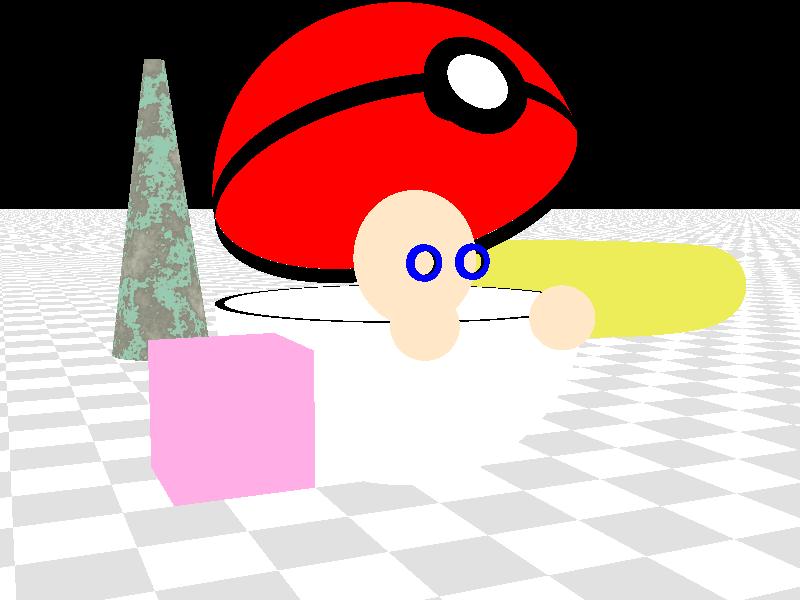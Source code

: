 #include "colors.inc"
#include "stones.inc"
#include "textures.inc"
#include "shapes.inc"
#include "glass.inc"
#include "metals.inc"
#include "woods.inc"
camera {
    location  <-4, 1, -9>
    look_at   <0, 0, 0>
    angle 48
}

light_source { 
    <2, 4, -3>
    color White
}

plane {
    y, -2
    texture {
        pigment {
        checker
        color Gray
        color White
        }
        finish {
        diffuse 0.4
        ambient 0.2
        phong 1
        phong_size 100
        reflection 0.25
        }
    }
}

cone {
    <-1, 4, 10>, 0.2    // Center and radius of one end
    <-1, -2, 10>, 1.0    // Center and radius of other end
    texture { T_Stone25 scale 4 }
}

box {
    <-3,-1,-3>
    <-2,0,-2>
    texture {
    pigment { NeonPink filter .9}
    finish {
      ambient .1
      diffuse .4
      reflection .1
    }
  }
}

#declare T = torus {
    4, 1
    texture {
        pigment { BrightGold }
        finish {
            ambient .1
            diffuse .4
            reflection .25
            specular 1
            metallic
        }
  }
}

object {
    T
    translate x*10
    translate y*-1
    translate z*12

}


#declare PokeballTop = merge {
    difference {
        sphere {
            <0,0,0>, 2
            texture {
                pigment { color Red }
                finish {phong 1 metallic}
            }
        }
        box {
            <-2, -2, -2> 
            <2, 0, 2>
        }
    }
    merge {
        difference {
            cylinder {
                <0,  .1, 0>,
                <0, -.1, 0>,
                2
                open
                texture {
                    pigment {color Black}
                }
            }
            sphere {
                <0, 0, -2>
                .5
            }
        }
        difference {
            cylinder {
                <0, 0, -2>
                <0, 0, -1.9>
                .5
                texture {
                    pigment {color Black}
                }
            }
            sphere {
                <0, 0, -2>
                .3
            }
        }
        cylinder {
            <0, 0, -2>
            <0, 0, -1.9>
            .3
            texture {
                pigment {color White}
            }
        }
        cylinder {
            <0, 0, -2.1>
            <0, 0, -2>
            .2
            texture {
                pigment {color White}
            }
        }
    }
}

#declare PokeballBottom = difference {
    difference {
        sphere {
            <0,0,0>, 2
            texture {
                pigment { color White }
                finish {phong 1 metallic}
            }
        }
        box {
            <-2, 0, -2> 
            <2, 2, 2>
        }
    }
    sphere {
        <0,0,0> 1.9
        texture {
            pigment { color White }
            finish {phong 1}
        }
    }
}

#declare Pokeball = merge {
    object {
        PokeballTop
        rotate 30*x
        translate y*1.15

    }
    PokeballBottom
}

#declare Head = merge {
    sphere {
        <0, 0, -.8>
        .6
        scale <.9,1,.9>
        texture {
            pigment {color <1,.803,.58>}
        }
    }
    difference {
        cylinder {
            <-.22, 0, -1.4>
            <-.22, 0, -1.35>
            .15
            texture {
                pigment {color Blue}
            }
        }
        sphere {
            <-.22, 0, -1.37>
            .1
        }
    }
    difference {
        cylinder {
            <.22, 0, -1.4>
            <.22, 0, -1.35>
            .15
            texture {
                pigment {color Blue}
            }
        }
        sphere {
            <.22, 0, -1.37>
            .1
        }
    }
    translate y*.4
    translate z*.4
    scale <1.2, 1.2, 1.2>
}

#declare Hand = sphere {
    <0, 0, -2.1>
    .3
    texture {
        pigment {color <1,.803,.58>}
    }
}

Pokeball
Head
object {
    Hand
    translate x*.7
}
object {
    Hand
    translate x*-.7
}






